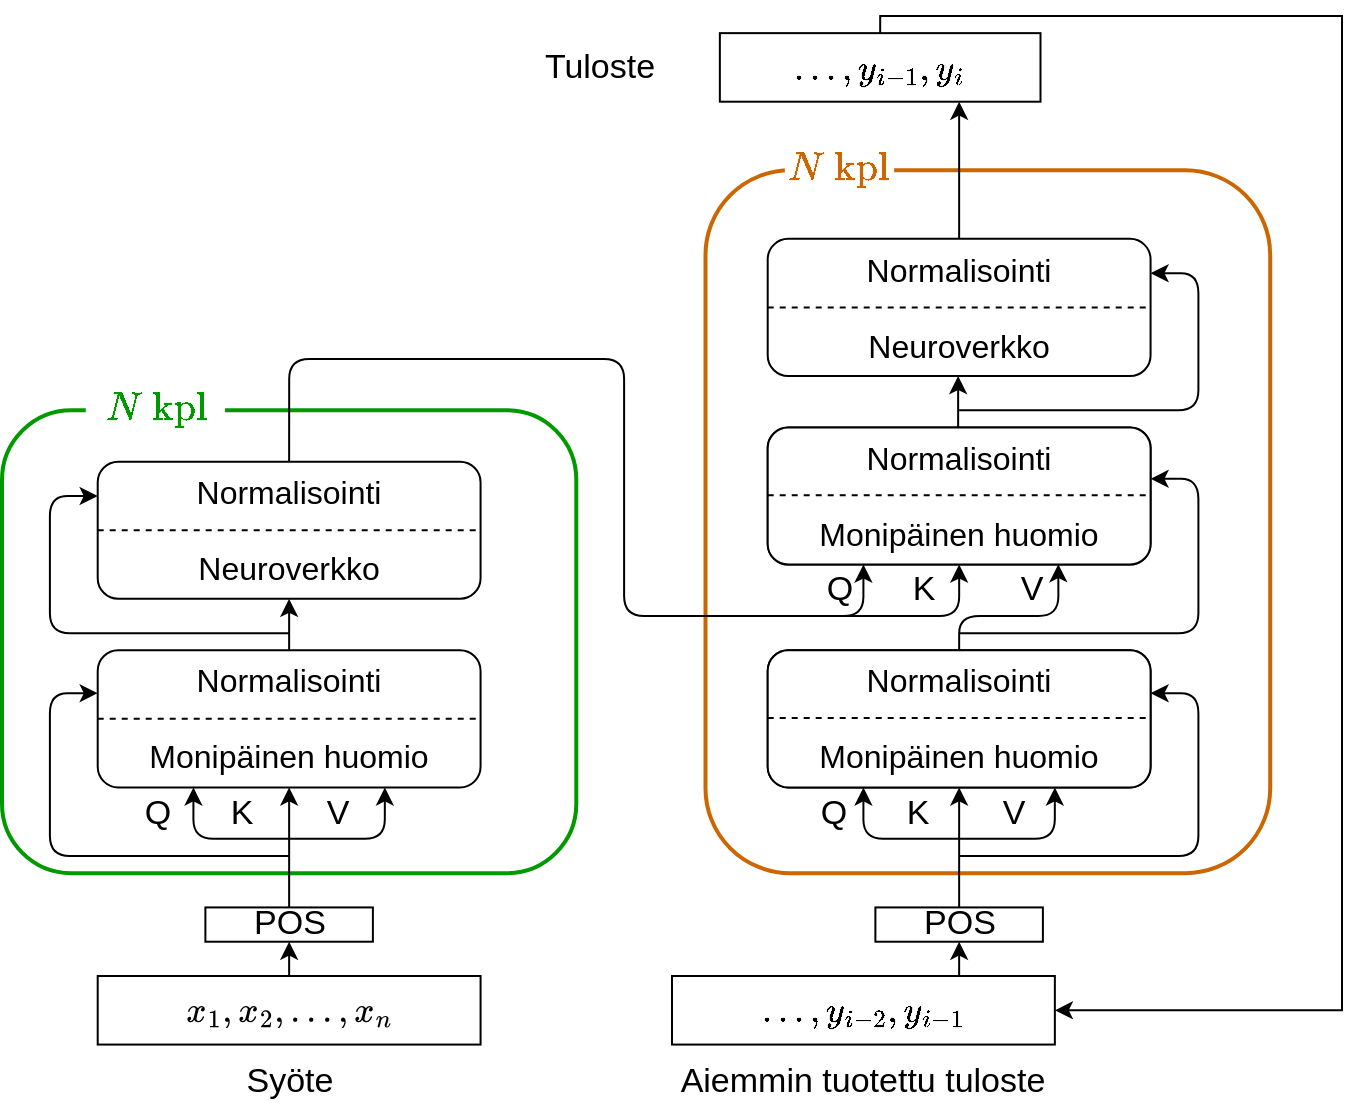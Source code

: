 <mxfile version="21.3.2" type="github">
  <diagram name="Sivu-1" id="GMaKvx0z-_WbxwCyOCGv">
    <mxGraphModel dx="1444" dy="767" grid="1" gridSize="10" guides="1" tooltips="1" connect="1" arrows="1" fold="1" page="1" pageScale="1" pageWidth="827" pageHeight="1169" math="1" shadow="0">
      <root>
        <mxCell id="0" />
        <mxCell id="1" parent="0" />
        <mxCell id="I8HA8xImL1ggvuEU1R1x-40" value="" style="group" vertex="1" connectable="0" parent="1">
          <mxGeometry x="10" y="280" width="670" height="540" as="geometry" />
        </mxCell>
        <mxCell id="7PYKrdhhIDAXLN2S15Va-51" value="" style="rounded=1;whiteSpace=wrap;html=1;fillColor=none;strokeColor=#CC6600;strokeWidth=2;" parent="I8HA8xImL1ggvuEU1R1x-40" vertex="1">
          <mxGeometry x="351.75" y="77.143" width="282.357" height="351.429" as="geometry" />
        </mxCell>
        <mxCell id="7PYKrdhhIDAXLN2S15Va-50" value="" style="rounded=1;whiteSpace=wrap;html=1;fillColor=none;strokeColor=#009900;strokeWidth=2;" parent="I8HA8xImL1ggvuEU1R1x-40" vertex="1">
          <mxGeometry y="197.143" width="287.143" height="231.429" as="geometry" />
        </mxCell>
        <mxCell id="7PYKrdhhIDAXLN2S15Va-42" style="edgeStyle=orthogonalEdgeStyle;rounded=1;orthogonalLoop=1;jettySize=auto;html=1;exitX=1;exitY=0.25;exitDx=0;exitDy=0;entryX=1;entryY=0.25;entryDx=0;entryDy=0;" parent="I8HA8xImL1ggvuEU1R1x-40" target="7PYKrdhhIDAXLN2S15Va-36" edge="1">
          <mxGeometry relative="1" as="geometry">
            <mxPoint x="478.571" y="197.143" as="sourcePoint" />
            <Array as="points">
              <mxPoint x="598.214" y="197.143" />
              <mxPoint x="598.214" y="128.571" />
            </Array>
          </mxGeometry>
        </mxCell>
        <mxCell id="7PYKrdhhIDAXLN2S15Va-36" value="&lt;div style=&quot;font-size: 16px;&quot;&gt;&lt;font style=&quot;font-size: 16px;&quot;&gt;Normalisointi&lt;/font&gt;&lt;/div&gt;&lt;div style=&quot;font-size: 16px;&quot;&gt;&lt;font style=&quot;font-size: 16px;&quot;&gt;&lt;br&gt;&lt;/font&gt;&lt;/div&gt;&lt;div style=&quot;font-size: 16px;&quot;&gt;&lt;font style=&quot;font-size: 16px;&quot;&gt;Neuroverkko&lt;font style=&quot;font-size: 16px;&quot;&gt;&lt;br&gt;&lt;/font&gt;&lt;/font&gt;&lt;/div&gt;" style="rounded=1;whiteSpace=wrap;html=1;" parent="I8HA8xImL1ggvuEU1R1x-40" vertex="1">
          <mxGeometry x="382.857" y="111.429" width="191.429" height="68.571" as="geometry" />
        </mxCell>
        <mxCell id="7PYKrdhhIDAXLN2S15Va-35" value="&lt;div style=&quot;font-size: 16px;&quot;&gt;&lt;font style=&quot;font-size: 16px;&quot;&gt;Normalisointi&lt;/font&gt;&lt;/div&gt;&lt;div style=&quot;font-size: 16px;&quot;&gt;&lt;font style=&quot;font-size: 16px;&quot;&gt;&lt;br&gt;&lt;/font&gt;&lt;/div&gt;&lt;div style=&quot;font-size: 16px;&quot;&gt;&lt;font style=&quot;font-size: 16px;&quot;&gt;Huomio&lt;font style=&quot;font-size: 16px;&quot;&gt;&lt;br&gt;&lt;/font&gt;&lt;/font&gt;&lt;/div&gt;" style="rounded=1;whiteSpace=wrap;html=1;" parent="I8HA8xImL1ggvuEU1R1x-40" vertex="1">
          <mxGeometry x="382.857" y="205.714" width="191.429" height="68.571" as="geometry" />
        </mxCell>
        <mxCell id="7PYKrdhhIDAXLN2S15Va-34" value="&lt;div style=&quot;font-size: 16px;&quot;&gt;&lt;font style=&quot;font-size: 16px;&quot;&gt;Normalisointi&lt;/font&gt;&lt;/div&gt;&lt;div style=&quot;font-size: 16px;&quot;&gt;&lt;font style=&quot;font-size: 16px;&quot;&gt;&lt;br&gt;&lt;/font&gt;&lt;/div&gt;&lt;div style=&quot;font-size: 16px;&quot;&gt;&lt;font style=&quot;font-size: 16px;&quot;&gt;Huomio&lt;font style=&quot;font-size: 16px;&quot;&gt;&lt;br&gt;&lt;/font&gt;&lt;/font&gt;&lt;/div&gt;" style="rounded=1;whiteSpace=wrap;html=1;" parent="I8HA8xImL1ggvuEU1R1x-40" vertex="1">
          <mxGeometry x="382.857" y="317.143" width="191.429" height="68.571" as="geometry" />
        </mxCell>
        <mxCell id="7PYKrdhhIDAXLN2S15Va-33" value="&lt;div style=&quot;font-size: 16px;&quot;&gt;&lt;font style=&quot;font-size: 16px;&quot;&gt;Normalisointi&lt;/font&gt;&lt;/div&gt;&lt;div style=&quot;font-size: 16px;&quot;&gt;&lt;font style=&quot;font-size: 16px;&quot;&gt;&lt;br&gt;&lt;/font&gt;&lt;/div&gt;&lt;div style=&quot;font-size: 16px;&quot;&gt;&lt;font style=&quot;font-size: 16px;&quot;&gt;Monipäinen huomio&lt;font style=&quot;font-size: 16px;&quot;&gt;&lt;br&gt;&lt;/font&gt;&lt;/font&gt;&lt;/div&gt;" style="rounded=1;whiteSpace=wrap;html=1;" parent="I8HA8xImL1ggvuEU1R1x-40" vertex="1">
          <mxGeometry x="47.857" y="317.143" width="191.429" height="68.571" as="geometry" />
        </mxCell>
        <mxCell id="7PYKrdhhIDAXLN2S15Va-48" style="edgeStyle=orthogonalEdgeStyle;rounded=1;orthogonalLoop=1;jettySize=auto;html=1;entryX=0;entryY=0.25;entryDx=0;entryDy=0;" parent="I8HA8xImL1ggvuEU1R1x-40" target="7PYKrdhhIDAXLN2S15Va-3" edge="1">
          <mxGeometry relative="1" as="geometry">
            <mxPoint x="143.571" y="308.571" as="sourcePoint" />
            <Array as="points">
              <mxPoint x="23.929" y="308.571" />
              <mxPoint x="23.929" y="240.0" />
            </Array>
          </mxGeometry>
        </mxCell>
        <mxCell id="7PYKrdhhIDAXLN2S15Va-3" value="&lt;div style=&quot;font-size: 16px;&quot;&gt;&lt;font style=&quot;font-size: 16px;&quot;&gt;Normalisointi&lt;/font&gt;&lt;/div&gt;&lt;div style=&quot;font-size: 16px;&quot;&gt;&lt;font style=&quot;font-size: 16px;&quot;&gt;&lt;br&gt;&lt;/font&gt;&lt;/div&gt;&lt;div style=&quot;font-size: 16px;&quot;&gt;&lt;font style=&quot;font-size: 16px;&quot;&gt;Neuroverkko&lt;br&gt;&lt;/font&gt;&lt;/div&gt;" style="rounded=1;whiteSpace=wrap;html=1;" parent="I8HA8xImL1ggvuEU1R1x-40" vertex="1">
          <mxGeometry x="47.857" y="222.857" width="191.429" height="68.571" as="geometry" />
        </mxCell>
        <mxCell id="7PYKrdhhIDAXLN2S15Va-24" style="edgeStyle=orthogonalEdgeStyle;rounded=1;orthogonalLoop=1;jettySize=auto;html=1;exitX=0.5;exitY=0;exitDx=0;exitDy=0;entryX=0.759;entryY=0.997;entryDx=0;entryDy=0;entryPerimeter=0;" parent="I8HA8xImL1ggvuEU1R1x-40" edge="1" target="I8HA8xImL1ggvuEU1R1x-8">
          <mxGeometry relative="1" as="geometry">
            <mxPoint x="478.571" y="317.143" as="sourcePoint" />
            <mxPoint x="478.571" y="282.857" as="targetPoint" />
            <Array as="points">
              <mxPoint x="478.571" y="300.0" />
              <mxPoint x="527.625" y="300.0" />
            </Array>
          </mxGeometry>
        </mxCell>
        <mxCell id="7PYKrdhhIDAXLN2S15Va-26" style="edgeStyle=orthogonalEdgeStyle;rounded=0;orthogonalLoop=1;jettySize=auto;html=1;entryX=0.5;entryY=1;entryDx=0;entryDy=0;exitX=0.75;exitY=0;exitDx=0;exitDy=0;" parent="I8HA8xImL1ggvuEU1R1x-40" edge="1">
          <mxGeometry relative="1" as="geometry">
            <mxPoint x="478.571" y="385.714" as="targetPoint" />
            <mxPoint x="478.571" y="454.286" as="sourcePoint" />
          </mxGeometry>
        </mxCell>
        <mxCell id="7PYKrdhhIDAXLN2S15Va-31" style="edgeStyle=orthogonalEdgeStyle;rounded=0;orthogonalLoop=1;jettySize=auto;html=1;exitX=0.5;exitY=0;exitDx=0;exitDy=0;" parent="I8HA8xImL1ggvuEU1R1x-40" edge="1">
          <mxGeometry relative="1" as="geometry">
            <mxPoint x="478.571" y="42.857" as="targetPoint" />
            <mxPoint x="478.571" y="111.429" as="sourcePoint" />
          </mxGeometry>
        </mxCell>
        <mxCell id="7PYKrdhhIDAXLN2S15Va-25" style="edgeStyle=orthogonalEdgeStyle;rounded=0;orthogonalLoop=1;jettySize=auto;html=1;exitX=0.5;exitY=0;exitDx=0;exitDy=0;entryX=0.5;entryY=1;entryDx=0;entryDy=0;" parent="I8HA8xImL1ggvuEU1R1x-40" edge="1">
          <mxGeometry relative="1" as="geometry">
            <mxPoint x="478.069" y="214.286" as="sourcePoint" />
            <mxPoint x="478.069" y="180" as="targetPoint" />
          </mxGeometry>
        </mxCell>
        <mxCell id="7PYKrdhhIDAXLN2S15Va-9" value="" style="endArrow=classic;html=1;rounded=0;entryX=0.5;entryY=1;entryDx=0;entryDy=0;exitX=0.5;exitY=0;exitDx=0;exitDy=0;" parent="I8HA8xImL1ggvuEU1R1x-40" target="7PYKrdhhIDAXLN2S15Va-3" edge="1">
          <mxGeometry width="50" height="50" relative="1" as="geometry">
            <mxPoint x="143.571" y="317.143" as="sourcePoint" />
            <mxPoint x="430.714" y="257.143" as="targetPoint" />
          </mxGeometry>
        </mxCell>
        <mxCell id="7PYKrdhhIDAXLN2S15Va-10" value="" style="endArrow=classic;html=1;rounded=0;entryX=0.5;entryY=1;entryDx=0;entryDy=0;" parent="I8HA8xImL1ggvuEU1R1x-40" edge="1">
          <mxGeometry width="50" height="50" relative="1" as="geometry">
            <mxPoint x="143.571" y="454.286" as="sourcePoint" />
            <mxPoint x="143.571" y="385.714" as="targetPoint" />
          </mxGeometry>
        </mxCell>
        <mxCell id="7PYKrdhhIDAXLN2S15Va-15" value="" style="endArrow=none;dashed=1;html=1;rounded=0;exitX=0;exitY=0.5;exitDx=0;exitDy=0;entryX=1;entryY=0.5;entryDx=0;entryDy=0;" parent="I8HA8xImL1ggvuEU1R1x-40" edge="1">
          <mxGeometry width="50" height="50" relative="1" as="geometry">
            <mxPoint x="47.857" y="351.429" as="sourcePoint" />
            <mxPoint x="239.286" y="351.429" as="targetPoint" />
          </mxGeometry>
        </mxCell>
        <mxCell id="7PYKrdhhIDAXLN2S15Va-16" value="" style="endArrow=none;dashed=1;html=1;rounded=0;exitX=0;exitY=0.5;exitDx=0;exitDy=0;entryX=1;entryY=0.5;entryDx=0;entryDy=0;" parent="I8HA8xImL1ggvuEU1R1x-40" source="7PYKrdhhIDAXLN2S15Va-3" target="7PYKrdhhIDAXLN2S15Va-3" edge="1">
          <mxGeometry width="50" height="50" relative="1" as="geometry">
            <mxPoint x="275.179" y="334.286" as="sourcePoint" />
            <mxPoint x="335" y="291.429" as="targetPoint" />
          </mxGeometry>
        </mxCell>
        <mxCell id="7PYKrdhhIDAXLN2S15Va-21" value="" style="endArrow=none;dashed=1;html=1;rounded=0;exitX=0;exitY=0.5;exitDx=0;exitDy=0;entryX=1;entryY=0.5;entryDx=0;entryDy=0;" parent="I8HA8xImL1ggvuEU1R1x-40" edge="1">
          <mxGeometry width="50" height="50" relative="1" as="geometry">
            <mxPoint x="382.857" y="145.714" as="sourcePoint" />
            <mxPoint x="574.286" y="145.714" as="targetPoint" />
          </mxGeometry>
        </mxCell>
        <mxCell id="7PYKrdhhIDAXLN2S15Va-22" value="" style="endArrow=none;dashed=1;html=1;rounded=0;exitX=0;exitY=0.5;exitDx=0;exitDy=0;entryX=1;entryY=0.5;entryDx=0;entryDy=0;" parent="I8HA8xImL1ggvuEU1R1x-40" edge="1">
          <mxGeometry width="50" height="50" relative="1" as="geometry">
            <mxPoint x="382.857" y="239.571" as="sourcePoint" />
            <mxPoint x="574.286" y="239.571" as="targetPoint" />
          </mxGeometry>
        </mxCell>
        <mxCell id="7PYKrdhhIDAXLN2S15Va-23" value="" style="endArrow=none;dashed=1;html=1;rounded=0;exitX=0;exitY=0.5;exitDx=0;exitDy=0;entryX=1;entryY=0.5;entryDx=0;entryDy=0;" parent="I8HA8xImL1ggvuEU1R1x-40" edge="1">
          <mxGeometry width="50" height="50" relative="1" as="geometry">
            <mxPoint x="382.857" y="351.0" as="sourcePoint" />
            <mxPoint x="574.286" y="351.0" as="targetPoint" />
          </mxGeometry>
        </mxCell>
        <mxCell id="7PYKrdhhIDAXLN2S15Va-43" style="edgeStyle=orthogonalEdgeStyle;rounded=1;orthogonalLoop=1;jettySize=auto;html=1;entryX=1;entryY=0.25;entryDx=0;entryDy=0;" parent="I8HA8xImL1ggvuEU1R1x-40" edge="1">
          <mxGeometry relative="1" as="geometry">
            <mxPoint x="574.286" y="231.429" as="targetPoint" />
            <mxPoint x="478.571" y="308.571" as="sourcePoint" />
            <Array as="points">
              <mxPoint x="478.571" y="308.571" />
              <mxPoint x="598.214" y="308.571" />
              <mxPoint x="598.214" y="231.429" />
            </Array>
          </mxGeometry>
        </mxCell>
        <mxCell id="7PYKrdhhIDAXLN2S15Va-44" style="edgeStyle=orthogonalEdgeStyle;rounded=1;orthogonalLoop=1;jettySize=auto;html=1;entryX=1;entryY=0.25;entryDx=0;entryDy=0;" parent="I8HA8xImL1ggvuEU1R1x-40" edge="1">
          <mxGeometry relative="1" as="geometry">
            <mxPoint x="574.286" y="338.571" as="targetPoint" />
            <mxPoint x="478.571" y="420" as="sourcePoint" />
            <Array as="points">
              <mxPoint x="598.214" y="420" />
              <mxPoint x="598.214" y="338.571" />
            </Array>
          </mxGeometry>
        </mxCell>
        <mxCell id="7PYKrdhhIDAXLN2S15Va-49" style="edgeStyle=orthogonalEdgeStyle;rounded=1;orthogonalLoop=1;jettySize=auto;html=1;entryX=0;entryY=0.25;entryDx=0;entryDy=0;" parent="I8HA8xImL1ggvuEU1R1x-40" edge="1">
          <mxGeometry relative="1" as="geometry">
            <mxPoint x="47.857" y="338.571" as="targetPoint" />
            <mxPoint x="143.571" y="420" as="sourcePoint" />
            <Array as="points">
              <mxPoint x="143.571" y="420" />
              <mxPoint x="23.929" y="420" />
              <mxPoint x="23.929" y="338.571" />
            </Array>
          </mxGeometry>
        </mxCell>
        <mxCell id="Tz3jFz0AzKm_h4EaVXFq-4" value="&lt;div style=&quot;font-size: 13px;&quot;&gt;&lt;font style=&quot;font-size: 15px;&quot;&gt;$$\dots, y_{i-1}, y_{i}$$&lt;/font&gt;&lt;/div&gt;" style="rounded=0;whiteSpace=wrap;html=1;" parent="I8HA8xImL1ggvuEU1R1x-40" vertex="1">
          <mxGeometry x="358.929" y="8.571" width="160.321" height="34.286" as="geometry" />
        </mxCell>
        <mxCell id="Tz3jFz0AzKm_h4EaVXFq-6" value="&lt;font style=&quot;font-size: 15px;&quot;&gt;&lt;svg xmlns:xlink=&quot;http://www.w3.org/1999/xlink&quot; viewBox=&quot;0 -442 5769 636&quot; role=&quot;img&quot; height=&quot;1.439ex&quot; width=&quot;13.052ex&quot; xmlns=&quot;http://www.w3.org/2000/svg&quot; style=&quot;vertical-align: -0.439ex;&quot;&gt;&lt;defs&gt;&lt;path d=&quot;M52 289Q59 331 106 386T222 442Q257 442 286 424T329 379Q371 442 430 442Q467 442 494 420T522 361Q522 332 508 314T481 292T458 288Q439 288 427 299T415 328Q415 374 465 391Q454 404 425 404Q412 404 406 402Q368 386 350 336Q290 115 290 78Q290 50 306 38T341 26Q378 26 414 59T463 140Q466 150 469 151T485 153H489Q504 153 504 145Q504 144 502 134Q486 77 440 33T333 -11Q263 -11 227 52Q186 -10 133 -10H127Q78 -10 57 16T35 71Q35 103 54 123T99 143Q142 143 142 101Q142 81 130 66T107 46T94 41L91 40Q91 39 97 36T113 29T132 26Q168 26 194 71Q203 87 217 139T245 247T261 313Q266 340 266 352Q266 380 251 392T217 404Q177 404 142 372T93 290Q91 281 88 280T72 278H58Q52 284 52 289Z&quot; id=&quot;MJX-2-TEX-I-1D465&quot;&gt;&lt;/path&gt;&lt;path d=&quot;M213 578L200 573Q186 568 160 563T102 556H83V602H102Q149 604 189 617T245 641T273 663Q275 666 285 666Q294 666 302 660V361L303 61Q310 54 315 52T339 48T401 46H427V0H416Q395 3 257 3Q121 3 100 0H88V46H114Q136 46 152 46T177 47T193 50T201 52T207 57T213 61V578Z&quot; id=&quot;MJX-2-TEX-N-31&quot;&gt;&lt;/path&gt;&lt;path d=&quot;M78 35T78 60T94 103T137 121Q165 121 187 96T210 8Q210 -27 201 -60T180 -117T154 -158T130 -185T117 -194Q113 -194 104 -185T95 -172Q95 -168 106 -156T131 -126T157 -76T173 -3V9L172 8Q170 7 167 6T161 3T152 1T140 0Q113 0 96 17Z&quot; id=&quot;MJX-2-TEX-N-2C&quot;&gt;&lt;/path&gt;&lt;path d=&quot;M109 429Q82 429 66 447T50 491Q50 562 103 614T235 666Q326 666 387 610T449 465Q449 422 429 383T381 315T301 241Q265 210 201 149L142 93L218 92Q375 92 385 97Q392 99 409 186V189H449V186Q448 183 436 95T421 3V0H50V19V31Q50 38 56 46T86 81Q115 113 136 137Q145 147 170 174T204 211T233 244T261 278T284 308T305 340T320 369T333 401T340 431T343 464Q343 527 309 573T212 619Q179 619 154 602T119 569T109 550Q109 549 114 549Q132 549 151 535T170 489Q170 464 154 447T109 429Z&quot; id=&quot;MJX-2-TEX-N-32&quot;&gt;&lt;/path&gt;&lt;path d=&quot;M78 60Q78 84 95 102T138 120Q162 120 180 104T199 61Q199 36 182 18T139 0T96 17T78 60ZM525 60Q525 84 542 102T585 120Q609 120 627 104T646 61Q646 36 629 18T586 0T543 17T525 60ZM972 60Q972 84 989 102T1032 120Q1056 120 1074 104T1093 61Q1093 36 1076 18T1033 0T990 17T972 60Z&quot; id=&quot;MJX-2-TEX-N-2026&quot;&gt;&lt;/path&gt;&lt;path d=&quot;M21 287Q22 293 24 303T36 341T56 388T89 425T135 442Q171 442 195 424T225 390T231 369Q231 367 232 367L243 378Q304 442 382 442Q436 442 469 415T503 336T465 179T427 52Q427 26 444 26Q450 26 453 27Q482 32 505 65T540 145Q542 153 560 153Q580 153 580 145Q580 144 576 130Q568 101 554 73T508 17T439 -10Q392 -10 371 17T350 73Q350 92 386 193T423 345Q423 404 379 404H374Q288 404 229 303L222 291L189 157Q156 26 151 16Q138 -11 108 -11Q95 -11 87 -5T76 7T74 17Q74 30 112 180T152 343Q153 348 153 366Q153 405 129 405Q91 405 66 305Q60 285 60 284Q58 278 41 278H27Q21 284 21 287Z&quot; id=&quot;MJX-2-TEX-I-1D45B&quot;&gt;&lt;/path&gt;&lt;/defs&gt;&lt;g transform=&quot;scale(1,-1)&quot; stroke-width=&quot;0&quot; fill=&quot;currentColor&quot; stroke=&quot;currentColor&quot;&gt;&lt;g data-mml-node=&quot;math&quot;&gt;&lt;g data-mml-node=&quot;msub&quot;&gt;&lt;g data-mml-node=&quot;mi&quot;&gt;&lt;use xlink:href=&quot;#MJX-2-TEX-I-1D465&quot; data-c=&quot;1D465&quot;&gt;&lt;/use&gt;&lt;/g&gt;&lt;g transform=&quot;translate(605,-150) scale(0.707)&quot; data-mml-node=&quot;mn&quot;&gt;&lt;use xlink:href=&quot;#MJX-2-TEX-N-31&quot; data-c=&quot;31&quot;&gt;&lt;/use&gt;&lt;/g&gt;&lt;/g&gt;&lt;g transform=&quot;translate(1008.6,0)&quot; data-mml-node=&quot;mo&quot;&gt;&lt;use xlink:href=&quot;#MJX-2-TEX-N-2C&quot; data-c=&quot;2C&quot;&gt;&lt;/use&gt;&lt;/g&gt;&lt;g transform=&quot;translate(1453.2,0)&quot; data-mml-node=&quot;msub&quot;&gt;&lt;g data-mml-node=&quot;mi&quot;&gt;&lt;use xlink:href=&quot;#MJX-2-TEX-I-1D465&quot; data-c=&quot;1D465&quot;&gt;&lt;/use&gt;&lt;/g&gt;&lt;g transform=&quot;translate(605,-150) scale(0.707)&quot; data-mml-node=&quot;mn&quot;&gt;&lt;use xlink:href=&quot;#MJX-2-TEX-N-32&quot; data-c=&quot;32&quot;&gt;&lt;/use&gt;&lt;/g&gt;&lt;/g&gt;&lt;g transform=&quot;translate(2461.8,0)&quot; data-mml-node=&quot;mo&quot;&gt;&lt;use xlink:href=&quot;#MJX-2-TEX-N-2C&quot; data-c=&quot;2C&quot;&gt;&lt;/use&gt;&lt;/g&gt;&lt;g transform=&quot;translate(2906.4,0)&quot; data-mml-node=&quot;mo&quot;&gt;&lt;use xlink:href=&quot;#MJX-2-TEX-N-2026&quot; data-c=&quot;2026&quot;&gt;&lt;/use&gt;&lt;/g&gt;&lt;g transform=&quot;translate(4245.1,0)&quot; data-mml-node=&quot;mo&quot;&gt;&lt;use xlink:href=&quot;#MJX-2-TEX-N-2C&quot; data-c=&quot;2C&quot;&gt;&lt;/use&gt;&lt;/g&gt;&lt;g transform=&quot;translate(4689.8,0)&quot; data-mml-node=&quot;msub&quot;&gt;&lt;g data-mml-node=&quot;mi&quot;&gt;&lt;use xlink:href=&quot;#MJX-2-TEX-I-1D465&quot; data-c=&quot;1D465&quot;&gt;&lt;/use&gt;&lt;/g&gt;&lt;g transform=&quot;translate(605,-150) scale(0.707)&quot; data-mml-node=&quot;mi&quot;&gt;&lt;use xlink:href=&quot;#MJX-2-TEX-I-1D45B&quot; data-c=&quot;1D45B&quot;&gt;&lt;/use&gt;&lt;/g&gt;&lt;/g&gt;&lt;/g&gt;&lt;/g&gt;&lt;/svg&gt;&lt;/font&gt;" style="rounded=0;whiteSpace=wrap;html=1;" parent="I8HA8xImL1ggvuEU1R1x-40" vertex="1">
          <mxGeometry x="47.857" y="480.0" width="191.429" height="34.286" as="geometry" />
        </mxCell>
        <mxCell id="Tz3jFz0AzKm_h4EaVXFq-7" value="&lt;div&gt;&lt;font style=&quot;font-size: 15px;&quot;&gt;$$\dots, y_{i-2}, y_{i-1}$$&lt;/font&gt;&lt;/div&gt;" style="rounded=0;whiteSpace=wrap;html=1;" parent="I8HA8xImL1ggvuEU1R1x-40" vertex="1">
          <mxGeometry x="335" y="480.0" width="191.429" height="34.286" as="geometry" />
        </mxCell>
        <mxCell id="Tz3jFz0AzKm_h4EaVXFq-5" style="edgeStyle=orthogonalEdgeStyle;rounded=0;orthogonalLoop=1;jettySize=auto;html=1;exitX=0.5;exitY=0;exitDx=0;exitDy=0;entryX=1;entryY=0.5;entryDx=0;entryDy=0;" parent="I8HA8xImL1ggvuEU1R1x-40" source="Tz3jFz0AzKm_h4EaVXFq-4" edge="1" target="Tz3jFz0AzKm_h4EaVXFq-7">
          <mxGeometry relative="1" as="geometry">
            <mxPoint x="526.429" y="471.429" as="targetPoint" />
            <Array as="points">
              <mxPoint x="439.089" />
              <mxPoint x="670" />
              <mxPoint x="670" y="497.143" />
            </Array>
          </mxGeometry>
        </mxCell>
        <mxCell id="I8HA8xImL1ggvuEU1R1x-14" style="edgeStyle=orthogonalEdgeStyle;rounded=1;orthogonalLoop=1;jettySize=auto;html=1;entryX=0.75;entryY=1;entryDx=0;entryDy=0;" edge="1" parent="I8HA8xImL1ggvuEU1R1x-40" target="I8HA8xImL1ggvuEU1R1x-7">
          <mxGeometry relative="1" as="geometry">
            <mxPoint x="478.571" y="411.429" as="sourcePoint" />
            <Array as="points">
              <mxPoint x="478.571" y="411.429" />
              <mxPoint x="526.429" y="411.429" />
            </Array>
          </mxGeometry>
        </mxCell>
        <mxCell id="I8HA8xImL1ggvuEU1R1x-15" style="edgeStyle=orthogonalEdgeStyle;rounded=1;orthogonalLoop=1;jettySize=auto;html=1;entryX=0.25;entryY=1;entryDx=0;entryDy=0;" edge="1" parent="I8HA8xImL1ggvuEU1R1x-40" target="I8HA8xImL1ggvuEU1R1x-7">
          <mxGeometry relative="1" as="geometry">
            <mxPoint x="478.571" y="411.429" as="sourcePoint" />
            <Array as="points">
              <mxPoint x="478.571" y="411.429" />
              <mxPoint x="430.714" y="411.429" />
            </Array>
          </mxGeometry>
        </mxCell>
        <mxCell id="I8HA8xImL1ggvuEU1R1x-7" value="&lt;div style=&quot;font-size: 16px;&quot;&gt;&lt;font style=&quot;font-size: 16px;&quot;&gt;Normalisointi&lt;/font&gt;&lt;/div&gt;&lt;div style=&quot;font-size: 16px;&quot;&gt;&lt;font style=&quot;font-size: 16px;&quot;&gt;&lt;br&gt;&lt;/font&gt;&lt;/div&gt;&lt;div style=&quot;font-size: 16px;&quot;&gt;&lt;font style=&quot;font-size: 16px;&quot;&gt;Monipäinen huomio&lt;font style=&quot;font-size: 16px;&quot;&gt;&lt;br&gt;&lt;/font&gt;&lt;/font&gt;&lt;/div&gt;" style="rounded=1;whiteSpace=wrap;html=1;" vertex="1" parent="I8HA8xImL1ggvuEU1R1x-40">
          <mxGeometry x="382.857" y="317.143" width="191.429" height="68.571" as="geometry" />
        </mxCell>
        <mxCell id="I8HA8xImL1ggvuEU1R1x-2" value="&lt;font style=&quot;font-size: 17px;&quot;&gt;Tuloste&lt;/font&gt;" style="text;html=1;strokeColor=none;fillColor=none;align=center;verticalAlign=middle;whiteSpace=wrap;rounded=0;" vertex="1" parent="I8HA8xImL1ggvuEU1R1x-40">
          <mxGeometry x="263.214" y="12.857" width="71.786" height="25.714" as="geometry" />
        </mxCell>
        <mxCell id="I8HA8xImL1ggvuEU1R1x-4" value="&lt;div style=&quot;font-size: 13px;&quot;&gt;&lt;font style=&quot;font-size: 17px;&quot; color=&quot;#009900&quot;&gt;$$N\text{ kpl}$$&lt;/font&gt;&lt;/div&gt;" style="text;html=1;strokeColor=none;fillColor=default;align=center;verticalAlign=middle;whiteSpace=wrap;rounded=0;" vertex="1" parent="I8HA8xImL1ggvuEU1R1x-40">
          <mxGeometry x="41.88" y="180" width="69.64" height="34.29" as="geometry" />
        </mxCell>
        <mxCell id="I8HA8xImL1ggvuEU1R1x-5" value="&lt;div style=&quot;font-size: 13px;&quot;&gt;&lt;font style=&quot;font-size: 17px;&quot; color=&quot;#cc6600&quot;&gt;$$N\text{ kpl}$$&lt;/font&gt;&lt;/div&gt;" style="text;html=1;strokeColor=none;fillColor=default;align=center;verticalAlign=middle;whiteSpace=wrap;rounded=0;" vertex="1" parent="I8HA8xImL1ggvuEU1R1x-40">
          <mxGeometry x="391.43" y="60" width="54.64" height="34.29" as="geometry" />
        </mxCell>
        <mxCell id="I8HA8xImL1ggvuEU1R1x-13" style="edgeStyle=orthogonalEdgeStyle;rounded=1;orthogonalLoop=1;jettySize=auto;html=1;exitX=0.5;exitY=1;exitDx=0;exitDy=0;entryX=0.5;entryY=1;entryDx=0;entryDy=0;" edge="1" parent="I8HA8xImL1ggvuEU1R1x-40" target="I8HA8xImL1ggvuEU1R1x-8">
          <mxGeometry relative="1" as="geometry">
            <mxPoint x="418.75" y="300.0" as="sourcePoint" />
            <Array as="points">
              <mxPoint x="478.571" y="300.0" />
            </Array>
          </mxGeometry>
        </mxCell>
        <mxCell id="I8HA8xImL1ggvuEU1R1x-8" value="&lt;div style=&quot;font-size: 16px;&quot;&gt;&lt;font style=&quot;font-size: 16px;&quot;&gt;Normalisointi&lt;/font&gt;&lt;/div&gt;&lt;div style=&quot;font-size: 16px;&quot;&gt;&lt;font style=&quot;font-size: 16px;&quot;&gt;&lt;br&gt;&lt;/font&gt;&lt;/div&gt;&lt;div style=&quot;font-size: 16px;&quot;&gt;&lt;font style=&quot;font-size: 16px;&quot;&gt;Monipäinen huomio&lt;font style=&quot;font-size: 16px;&quot;&gt;&lt;br&gt;&lt;/font&gt;&lt;/font&gt;&lt;/div&gt;" style="rounded=1;whiteSpace=wrap;html=1;" vertex="1" parent="I8HA8xImL1ggvuEU1R1x-40">
          <mxGeometry x="382.857" y="205.714" width="191.429" height="68.571" as="geometry" />
        </mxCell>
        <mxCell id="7PYKrdhhIDAXLN2S15Va-39" style="edgeStyle=orthogonalEdgeStyle;rounded=1;orthogonalLoop=1;jettySize=auto;html=1;exitX=0.5;exitY=0;exitDx=0;exitDy=0;entryX=0.25;entryY=1;entryDx=0;entryDy=0;" parent="I8HA8xImL1ggvuEU1R1x-40" source="7PYKrdhhIDAXLN2S15Va-3" edge="1" target="I8HA8xImL1ggvuEU1R1x-8">
          <mxGeometry relative="1" as="geometry">
            <mxPoint x="430.619" y="282.857" as="targetPoint" />
            <Array as="points">
              <mxPoint x="143.571" y="171.429" />
              <mxPoint x="311.071" y="171.429" />
              <mxPoint x="311.071" y="300.0" />
              <mxPoint x="430.714" y="300.0" />
            </Array>
          </mxGeometry>
        </mxCell>
        <mxCell id="I8HA8xImL1ggvuEU1R1x-9" value="" style="endArrow=none;dashed=1;html=1;rounded=0;exitX=0;exitY=0.5;exitDx=0;exitDy=0;entryX=1;entryY=0.5;entryDx=0;entryDy=0;" edge="1" parent="I8HA8xImL1ggvuEU1R1x-40">
          <mxGeometry width="50" height="50" relative="1" as="geometry">
            <mxPoint x="382.857" y="351.06" as="sourcePoint" />
            <mxPoint x="574.286" y="351.06" as="targetPoint" />
          </mxGeometry>
        </mxCell>
        <mxCell id="I8HA8xImL1ggvuEU1R1x-10" value="" style="endArrow=none;dashed=1;html=1;rounded=0;exitX=0;exitY=0.5;exitDx=0;exitDy=0;entryX=1;entryY=0.5;entryDx=0;entryDy=0;" edge="1" parent="I8HA8xImL1ggvuEU1R1x-40">
          <mxGeometry width="50" height="50" relative="1" as="geometry">
            <mxPoint x="382.857" y="239.631" as="sourcePoint" />
            <mxPoint x="574.286" y="239.631" as="targetPoint" />
          </mxGeometry>
        </mxCell>
        <mxCell id="I8HA8xImL1ggvuEU1R1x-17" style="edgeStyle=orthogonalEdgeStyle;rounded=1;orthogonalLoop=1;jettySize=auto;html=1;entryX=0.25;entryY=1;entryDx=0;entryDy=0;" edge="1" parent="I8HA8xImL1ggvuEU1R1x-40">
          <mxGeometry relative="1" as="geometry">
            <mxPoint x="95.714" y="385.714" as="targetPoint" />
            <mxPoint x="143.571" y="411.429" as="sourcePoint" />
            <Array as="points">
              <mxPoint x="143.571" y="411.429" />
              <mxPoint x="95.714" y="411.429" />
            </Array>
          </mxGeometry>
        </mxCell>
        <mxCell id="I8HA8xImL1ggvuEU1R1x-18" style="edgeStyle=orthogonalEdgeStyle;rounded=1;orthogonalLoop=1;jettySize=auto;html=1;entryX=0.75;entryY=1;entryDx=0;entryDy=0;" edge="1" parent="I8HA8xImL1ggvuEU1R1x-40">
          <mxGeometry relative="1" as="geometry">
            <mxPoint x="191.429" y="385.714" as="targetPoint" />
            <mxPoint x="143.571" y="411.429" as="sourcePoint" />
            <Array as="points">
              <mxPoint x="143.571" y="411.429" />
              <mxPoint x="191.429" y="411.429" />
            </Array>
          </mxGeometry>
        </mxCell>
        <mxCell id="I8HA8xImL1ggvuEU1R1x-19" value="&lt;font style=&quot;font-size: 17px;&quot;&gt;Q&lt;/font&gt;" style="text;html=1;strokeColor=none;fillColor=none;align=center;verticalAlign=middle;whiteSpace=wrap;rounded=0;" vertex="1" parent="I8HA8xImL1ggvuEU1R1x-40">
          <mxGeometry x="41.875" y="385.714" width="71.786" height="25.714" as="geometry" />
        </mxCell>
        <mxCell id="I8HA8xImL1ggvuEU1R1x-26" value="&lt;font style=&quot;font-size: 17px;&quot;&gt;Q&lt;/font&gt;" style="text;html=1;strokeColor=none;fillColor=none;align=center;verticalAlign=middle;whiteSpace=wrap;rounded=0;" vertex="1" parent="I8HA8xImL1ggvuEU1R1x-40">
          <mxGeometry x="382.857" y="274.286" width="71.786" height="25.714" as="geometry" />
        </mxCell>
        <mxCell id="I8HA8xImL1ggvuEU1R1x-27" value="&lt;font style=&quot;font-size: 17px;&quot;&gt;V&lt;/font&gt;" style="text;html=1;strokeColor=none;fillColor=none;align=center;verticalAlign=middle;whiteSpace=wrap;rounded=0;" vertex="1" parent="I8HA8xImL1ggvuEU1R1x-40">
          <mxGeometry x="478.571" y="274.286" width="71.786" height="25.714" as="geometry" />
        </mxCell>
        <mxCell id="I8HA8xImL1ggvuEU1R1x-28" value="&lt;font style=&quot;font-size: 17px;&quot;&gt;K&lt;/font&gt;" style="text;html=1;strokeColor=none;fillColor=none;align=center;verticalAlign=middle;whiteSpace=wrap;rounded=0;" vertex="1" parent="I8HA8xImL1ggvuEU1R1x-40">
          <mxGeometry x="430.714" y="274.286" width="59.821" height="25.714" as="geometry" />
        </mxCell>
        <mxCell id="I8HA8xImL1ggvuEU1R1x-30" value="&lt;font style=&quot;font-size: 17px;&quot;&gt;K&lt;/font&gt;" style="text;html=1;strokeColor=none;fillColor=none;align=center;verticalAlign=middle;whiteSpace=wrap;rounded=0;" vertex="1" parent="I8HA8xImL1ggvuEU1R1x-40">
          <mxGeometry x="83.75" y="385.714" width="71.786" height="25.714" as="geometry" />
        </mxCell>
        <mxCell id="I8HA8xImL1ggvuEU1R1x-31" value="&lt;font style=&quot;font-size: 17px;&quot;&gt;V&lt;/font&gt;" style="text;html=1;strokeColor=none;fillColor=none;align=center;verticalAlign=middle;whiteSpace=wrap;rounded=0;" vertex="1" parent="I8HA8xImL1ggvuEU1R1x-40">
          <mxGeometry x="131.607" y="385.714" width="71.786" height="25.714" as="geometry" />
        </mxCell>
        <mxCell id="I8HA8xImL1ggvuEU1R1x-32" value="&lt;font style=&quot;font-size: 17px;&quot;&gt;Q&lt;/font&gt;" style="text;html=1;strokeColor=none;fillColor=none;align=center;verticalAlign=middle;whiteSpace=wrap;rounded=0;" vertex="1" parent="I8HA8xImL1ggvuEU1R1x-40">
          <mxGeometry x="379.866" y="385.714" width="71.786" height="25.714" as="geometry" />
        </mxCell>
        <mxCell id="I8HA8xImL1ggvuEU1R1x-33" value="&lt;font style=&quot;font-size: 17px;&quot;&gt;K&lt;/font&gt;" style="text;html=1;strokeColor=none;fillColor=none;align=center;verticalAlign=middle;whiteSpace=wrap;rounded=0;" vertex="1" parent="I8HA8xImL1ggvuEU1R1x-40">
          <mxGeometry x="421.741" y="385.714" width="71.786" height="25.714" as="geometry" />
        </mxCell>
        <mxCell id="I8HA8xImL1ggvuEU1R1x-34" value="&lt;font style=&quot;font-size: 17px;&quot;&gt;V&lt;/font&gt;" style="text;html=1;strokeColor=none;fillColor=none;align=center;verticalAlign=middle;whiteSpace=wrap;rounded=0;" vertex="1" parent="I8HA8xImL1ggvuEU1R1x-40">
          <mxGeometry x="469.598" y="385.714" width="71.786" height="25.714" as="geometry" />
        </mxCell>
        <mxCell id="I8HA8xImL1ggvuEU1R1x-36" value="&lt;font style=&quot;font-size: 17px;&quot;&gt;POS&lt;/font&gt;" style="rounded=0;whiteSpace=wrap;html=1;" vertex="1" parent="I8HA8xImL1ggvuEU1R1x-40">
          <mxGeometry x="101.696" y="445.714" width="83.75" height="17.143" as="geometry" />
        </mxCell>
        <mxCell id="I8HA8xImL1ggvuEU1R1x-38" style="edgeStyle=orthogonalEdgeStyle;rounded=0;orthogonalLoop=1;jettySize=auto;html=1;exitX=0.5;exitY=0;exitDx=0;exitDy=0;entryX=0.5;entryY=1;entryDx=0;entryDy=0;" edge="1" parent="I8HA8xImL1ggvuEU1R1x-40" source="Tz3jFz0AzKm_h4EaVXFq-6" target="I8HA8xImL1ggvuEU1R1x-36">
          <mxGeometry relative="1" as="geometry" />
        </mxCell>
        <mxCell id="I8HA8xImL1ggvuEU1R1x-37" value="&lt;font style=&quot;font-size: 17px;&quot;&gt;POS&lt;/font&gt;" style="rounded=0;whiteSpace=wrap;html=1;" vertex="1" parent="I8HA8xImL1ggvuEU1R1x-40">
          <mxGeometry x="436.696" y="445.714" width="83.75" height="17.143" as="geometry" />
        </mxCell>
        <mxCell id="I8HA8xImL1ggvuEU1R1x-39" style="edgeStyle=orthogonalEdgeStyle;rounded=0;orthogonalLoop=1;jettySize=auto;html=1;exitX=0.75;exitY=0;exitDx=0;exitDy=0;entryX=0.5;entryY=1;entryDx=0;entryDy=0;" edge="1" parent="I8HA8xImL1ggvuEU1R1x-40" source="Tz3jFz0AzKm_h4EaVXFq-7" target="I8HA8xImL1ggvuEU1R1x-37">
          <mxGeometry relative="1" as="geometry" />
        </mxCell>
        <mxCell id="I8HA8xImL1ggvuEU1R1x-1" value="&lt;font style=&quot;font-size: 17px;&quot;&gt;Syöte&lt;/font&gt;" style="text;html=1;strokeColor=none;fillColor=none;align=center;verticalAlign=middle;whiteSpace=wrap;rounded=0;" vertex="1" parent="1">
          <mxGeometry x="117.679" y="799.996" width="71.786" height="25.714" as="geometry" />
        </mxCell>
        <mxCell id="I8HA8xImL1ggvuEU1R1x-3" value="&lt;font style=&quot;font-size: 17px;&quot;&gt;Aiemmin tuotettu tuloste&lt;/font&gt;" style="text;html=1;strokeColor=none;fillColor=none;align=center;verticalAlign=middle;whiteSpace=wrap;rounded=0;" vertex="1" parent="1">
          <mxGeometry x="327.054" y="799.996" width="227.321" height="25.714" as="geometry" />
        </mxCell>
      </root>
    </mxGraphModel>
  </diagram>
</mxfile>
